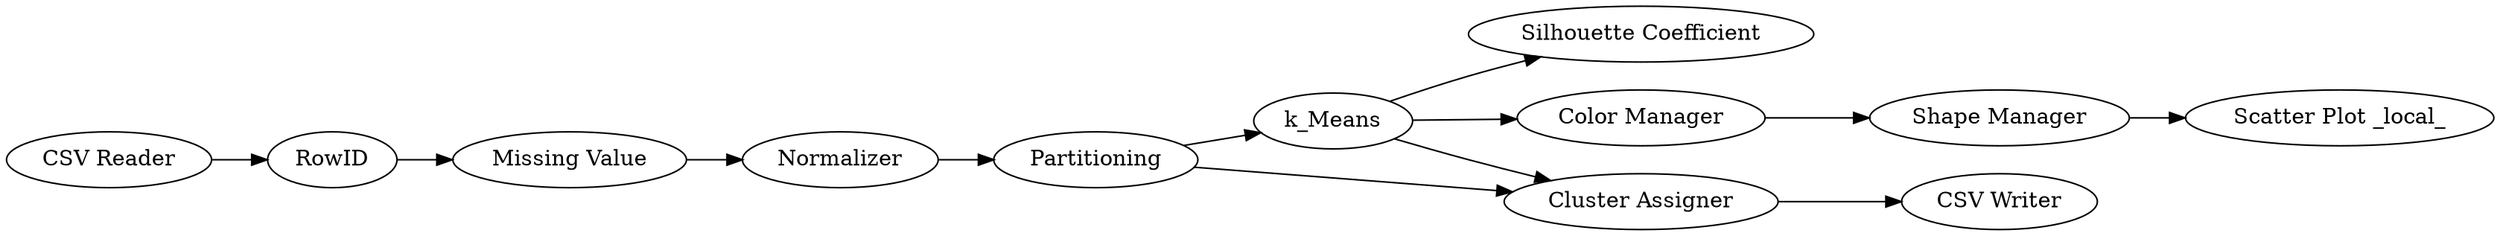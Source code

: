 digraph {
	11 -> 6
	4 -> 5
	2 -> 13
	3 -> 4
	2 -> 7
	7 -> 12
	1 -> 9
	9 -> 10
	6 -> 2
	2 -> 3
	6 -> 7
	10 -> 11
	5 [label="Scatter Plot _local_"]
	13 [label="Silhouette Coefficient"]
	1 [label="CSV Reader"]
	7 [label="Cluster Assigner"]
	9 [label=RowID]
	11 [label=Normalizer]
	4 [label="Shape Manager"]
	10 [label="Missing Value"]
	6 [label=Partitioning]
	3 [label="Color Manager"]
	2 [label=k_Means]
	12 [label="CSV Writer"]
	rankdir=LR
}
